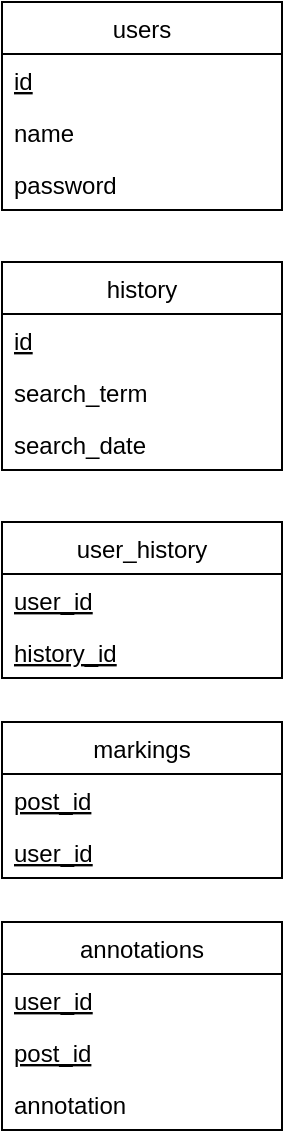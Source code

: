 <mxfile type="device" version="12.0.2" pages="1"><diagram id="Xonovpax92_Ds3s77d5n" name="Page-1"><mxGraphModel grid="1" dx="768" dy="475" gridSize="10" guides="1" tooltips="1" connect="1" arrows="1" fold="1" page="1" pageScale="1" pageWidth="827" pageHeight="1169" math="0" shadow="0"><root><mxCell id="0"/><mxCell id="1" parent="0"/><mxCell id="xWX_IZ8-2eRQWOwNVyTC-1" value="users" parent="1" style="swimlane;fontStyle=0;childLayout=stackLayout;horizontal=1;startSize=26;fillColor=none;horizontalStack=0;resizeParent=1;resizeParentMax=0;resizeLast=0;collapsible=1;marginBottom=0;" vertex="1"><mxGeometry as="geometry" height="104" width="140" x="20" y="20"/></mxCell><mxCell id="xWX_IZ8-2eRQWOwNVyTC-2" value="id&#10;" parent="xWX_IZ8-2eRQWOwNVyTC-1" style="text;strokeColor=none;fillColor=none;align=left;verticalAlign=top;spacingLeft=4;spacingRight=4;overflow=hidden;rotatable=0;points=[[0,0.5],[1,0.5]];portConstraint=eastwest;fontStyle=4" vertex="1"><mxGeometry as="geometry" height="26" width="140" y="26"/></mxCell><mxCell id="xWX_IZ8-2eRQWOwNVyTC-3" value="name" parent="xWX_IZ8-2eRQWOwNVyTC-1" style="text;strokeColor=none;fillColor=none;align=left;verticalAlign=top;spacingLeft=4;spacingRight=4;overflow=hidden;rotatable=0;points=[[0,0.5],[1,0.5]];portConstraint=eastwest;" vertex="1"><mxGeometry as="geometry" height="26" width="140" y="52"/></mxCell><mxCell id="xWX_IZ8-2eRQWOwNVyTC-4" value="password" parent="xWX_IZ8-2eRQWOwNVyTC-1" style="text;strokeColor=none;fillColor=none;align=left;verticalAlign=top;spacingLeft=4;spacingRight=4;overflow=hidden;rotatable=0;points=[[0,0.5],[1,0.5]];portConstraint=eastwest;" vertex="1"><mxGeometry as="geometry" height="26" width="140" y="78"/></mxCell><mxCell id="xWX_IZ8-2eRQWOwNVyTC-5" value="history" parent="1" style="swimlane;fontStyle=0;childLayout=stackLayout;horizontal=1;startSize=26;fillColor=none;horizontalStack=0;resizeParent=1;resizeParentMax=0;resizeLast=0;collapsible=1;marginBottom=0;" vertex="1"><mxGeometry as="geometry" height="104" width="140" x="20" y="150"/></mxCell><mxCell id="xWX_IZ8-2eRQWOwNVyTC-6" value="id" parent="xWX_IZ8-2eRQWOwNVyTC-5" style="text;strokeColor=none;fillColor=none;align=left;verticalAlign=top;spacingLeft=4;spacingRight=4;overflow=hidden;rotatable=0;points=[[0,0.5],[1,0.5]];portConstraint=eastwest;fontStyle=4" vertex="1"><mxGeometry as="geometry" height="26" width="140" y="26"/></mxCell><mxCell id="xWX_IZ8-2eRQWOwNVyTC-7" value="search_term" parent="xWX_IZ8-2eRQWOwNVyTC-5" style="text;strokeColor=none;fillColor=none;align=left;verticalAlign=top;spacingLeft=4;spacingRight=4;overflow=hidden;rotatable=0;points=[[0,0.5],[1,0.5]];portConstraint=eastwest;" vertex="1"><mxGeometry as="geometry" height="26" width="140" y="52"/></mxCell><mxCell id="xWX_IZ8-2eRQWOwNVyTC-8" value="search_date" parent="xWX_IZ8-2eRQWOwNVyTC-5" style="text;strokeColor=none;fillColor=none;align=left;verticalAlign=top;spacingLeft=4;spacingRight=4;overflow=hidden;rotatable=0;points=[[0,0.5],[1,0.5]];portConstraint=eastwest;" vertex="1"><mxGeometry as="geometry" height="26" width="140" y="78"/></mxCell><mxCell id="xWX_IZ8-2eRQWOwNVyTC-9" value="user_history" parent="1" style="swimlane;fontStyle=0;childLayout=stackLayout;horizontal=1;startSize=26;fillColor=none;horizontalStack=0;resizeParent=1;resizeParentMax=0;resizeLast=0;collapsible=1;marginBottom=0;" vertex="1"><mxGeometry as="geometry" height="78" width="140" x="20" y="280"/></mxCell><mxCell id="xWX_IZ8-2eRQWOwNVyTC-10" value="user_id" parent="xWX_IZ8-2eRQWOwNVyTC-9" style="text;strokeColor=none;fillColor=none;align=left;verticalAlign=top;spacingLeft=4;spacingRight=4;overflow=hidden;rotatable=0;points=[[0,0.5],[1,0.5]];portConstraint=eastwest;fontStyle=4" vertex="1"><mxGeometry as="geometry" height="26" width="140" y="26"/></mxCell><mxCell id="xWX_IZ8-2eRQWOwNVyTC-11" value="history_id" parent="xWX_IZ8-2eRQWOwNVyTC-9" style="text;strokeColor=none;fillColor=none;align=left;verticalAlign=top;spacingLeft=4;spacingRight=4;overflow=hidden;rotatable=0;points=[[0,0.5],[1,0.5]];portConstraint=eastwest;fontStyle=4" vertex="1"><mxGeometry as="geometry" height="26" width="140" y="52"/></mxCell><mxCell id="xWX_IZ8-2eRQWOwNVyTC-13" value="markings" parent="1" style="swimlane;fontStyle=0;childLayout=stackLayout;horizontal=1;startSize=26;fillColor=none;horizontalStack=0;resizeParent=1;resizeParentMax=0;resizeLast=0;collapsible=1;marginBottom=0;" vertex="1"><mxGeometry as="geometry" height="78" width="140" x="20" y="380"/></mxCell><mxCell id="xWX_IZ8-2eRQWOwNVyTC-14" value="post_id" parent="xWX_IZ8-2eRQWOwNVyTC-13" style="text;strokeColor=none;fillColor=none;align=left;verticalAlign=top;spacingLeft=4;spacingRight=4;overflow=hidden;rotatable=0;points=[[0,0.5],[1,0.5]];portConstraint=eastwest;fontStyle=4" vertex="1"><mxGeometry as="geometry" height="26" width="140" y="26"/></mxCell><mxCell id="xWX_IZ8-2eRQWOwNVyTC-15" value="user_id" parent="xWX_IZ8-2eRQWOwNVyTC-13" style="text;strokeColor=none;fillColor=none;align=left;verticalAlign=top;spacingLeft=4;spacingRight=4;overflow=hidden;rotatable=0;points=[[0,0.5],[1,0.5]];portConstraint=eastwest;fontStyle=4" vertex="1"><mxGeometry as="geometry" height="26" width="140" y="52"/></mxCell><mxCell id="xWX_IZ8-2eRQWOwNVyTC-17" value="annotations" parent="1" style="swimlane;fontStyle=0;childLayout=stackLayout;horizontal=1;startSize=26;fillColor=none;horizontalStack=0;resizeParent=1;resizeParentMax=0;resizeLast=0;collapsible=1;marginBottom=0;" vertex="1"><mxGeometry as="geometry" height="104" width="140" x="20" y="480"/></mxCell><mxCell id="xWX_IZ8-2eRQWOwNVyTC-18" value="user_id" parent="xWX_IZ8-2eRQWOwNVyTC-17" style="text;strokeColor=none;fillColor=none;align=left;verticalAlign=top;spacingLeft=4;spacingRight=4;overflow=hidden;rotatable=0;points=[[0,0.5],[1,0.5]];portConstraint=eastwest;fontStyle=4" vertex="1"><mxGeometry as="geometry" height="26" width="140" y="26"/></mxCell><mxCell id="xWX_IZ8-2eRQWOwNVyTC-19" value="post_id" parent="xWX_IZ8-2eRQWOwNVyTC-17" style="text;strokeColor=none;fillColor=none;align=left;verticalAlign=top;spacingLeft=4;spacingRight=4;overflow=hidden;rotatable=0;points=[[0,0.5],[1,0.5]];portConstraint=eastwest;fontStyle=4" vertex="1"><mxGeometry as="geometry" height="26" width="140" y="52"/></mxCell><mxCell id="xWX_IZ8-2eRQWOwNVyTC-20" value="annotation" parent="xWX_IZ8-2eRQWOwNVyTC-17" style="text;strokeColor=none;fillColor=none;align=left;verticalAlign=top;spacingLeft=4;spacingRight=4;overflow=hidden;rotatable=0;points=[[0,0.5],[1,0.5]];portConstraint=eastwest;" vertex="1"><mxGeometry as="geometry" height="26" width="140" y="78"/></mxCell></root></mxGraphModel></diagram></mxfile>